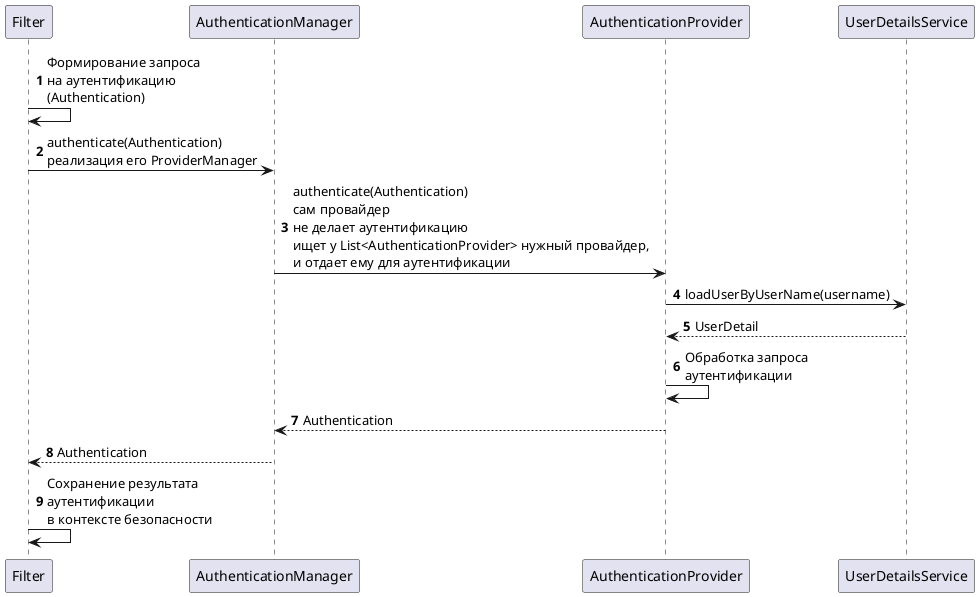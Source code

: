 @startuml
'https://plantuml.com/sequence-diagram

autonumber

Filter -> Filter: Формирование запроса\nна аутентификацию\n(Authentication)
Filter -> AuthenticationManager: authenticate(Authentication)\nреализация его ProviderManager
AuthenticationManager -> AuthenticationProvider: authenticate(Authentication)\nсам провайдер\nне делает аутентификацию\nищет у List<AuthenticationProvider> нужный провайдер,\nи отдает ему для аутентификации
AuthenticationProvider -> UserDetailsService: loadUserByUserName(username)
UserDetailsService --> AuthenticationProvider: UserDetail
AuthenticationProvider -> AuthenticationProvider: Обработка запроса\nаутентификации
AuthenticationProvider --> AuthenticationManager: Authentication
AuthenticationManager --> Filter: Authentication
Filter -> Filter: Сохранение результата\nаутентификации\nв контексте безопасности

@enduml